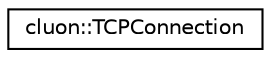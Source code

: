 digraph "Graphical Class Hierarchy"
{
 // LATEX_PDF_SIZE
  edge [fontname="Helvetica",fontsize="10",labelfontname="Helvetica",labelfontsize="10"];
  node [fontname="Helvetica",fontsize="10",shape=record];
  rankdir="LR";
  Node0 [label="cluon::TCPConnection",height=0.2,width=0.4,color="black", fillcolor="white", style="filled",URL="$classcluon_1_1TCPConnection.html",tooltip=" "];
}
